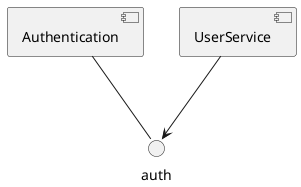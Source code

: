 @startuml ComponentExample

[Authentication]
interface "auth" as auth
[Authentication] -- auth

[UserService]
[UserService] --> auth

@enduml